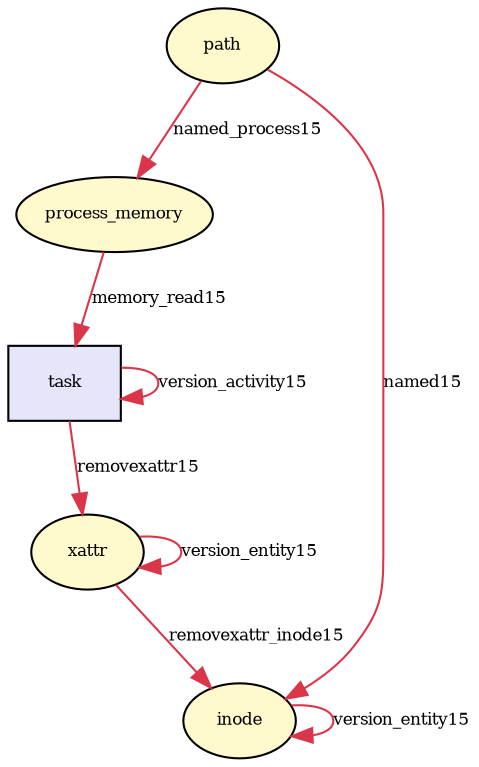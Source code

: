 digraph RGL__DirectedAdjacencyGraph {path[fontsize = 8,label = "path",shape = ellipse, fillcolor="#fffacd", style = filled]

process_memory[fontsize = 8,label = "process_memory",shape = ellipse, fillcolor="#fffacd", style = filled]

path -> process_memory[fontsize = 8,label = "named_process15", color="#db3549"]

inode[fontsize = 8,label = "inode",shape = ellipse, fillcolor="#fffacd", style = filled]

path -> inode[fontsize = 8,label = "named15", color="#db3549"]

task[fontsize = 8,label = "task",shape = rectangle, fillcolor="#e6e6fa", style = filled]

task -> task[fontsize = 8,label = "version_activity15", color="#db3549"]

process_memory -> task[fontsize = 8,label = "memory_read15", color="#db3549"]

xattr[fontsize = 8,label = "xattr",shape = ellipse, fillcolor="#fffacd", style = filled]

xattr -> xattr[fontsize = 8,label = "version_entity15", color="#db3549"]

task -> xattr[fontsize = 8,label = "removexattr15", color="#db3549"]

inode -> inode[fontsize = 8,label = "version_entity15", color="#db3549"]

xattr -> inode[fontsize = 8,label = "removexattr_inode15", color="#db3549"]

}